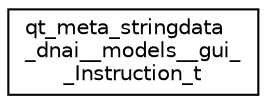 digraph "Graphical Class Hierarchy"
{
  edge [fontname="Helvetica",fontsize="10",labelfontname="Helvetica",labelfontsize="10"];
  node [fontname="Helvetica",fontsize="10",shape=record];
  rankdir="LR";
  Node1 [label="qt_meta_stringdata\l_dnai__models__gui_\l_Instruction_t",height=0.2,width=0.4,color="black", fillcolor="white", style="filled",URL="$structqt__meta__stringdata__dnai____models____gui_____instruction__t.html"];
}
